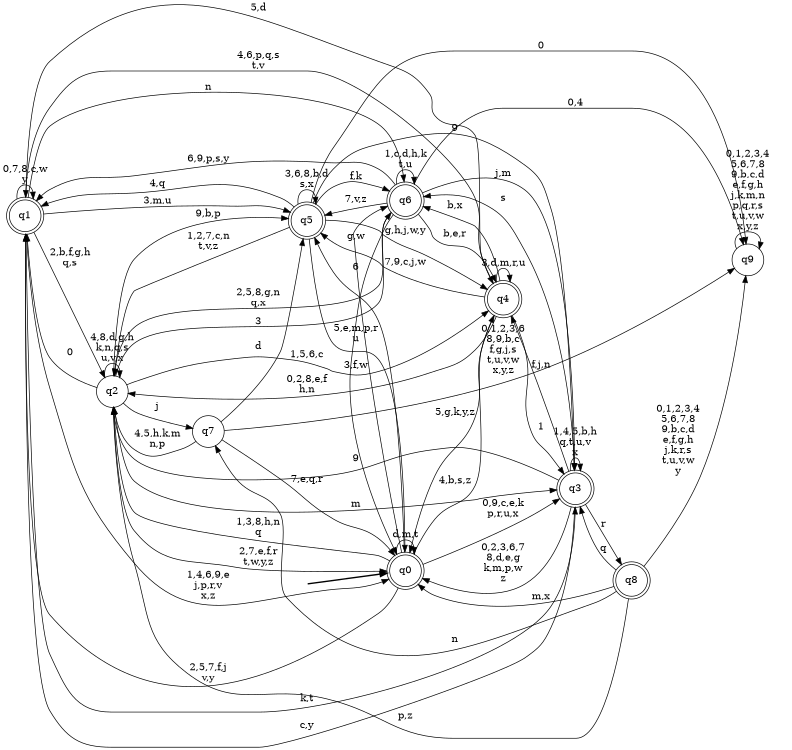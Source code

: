 digraph BlueStar {
__start0 [style = invis, shape = none, label = "", width = 0, height = 0];

rankdir=LR;
size="8,5";

s0 [style="rounded,filled", color="black", fillcolor="white" shape="doublecircle", label="q0"];
s1 [style="rounded,filled", color="black", fillcolor="white" shape="doublecircle", label="q1"];
s2 [style="filled", color="black", fillcolor="white" shape="circle", label="q2"];
s3 [style="rounded,filled", color="black", fillcolor="white" shape="doublecircle", label="q3"];
s4 [style="rounded,filled", color="black", fillcolor="white" shape="doublecircle", label="q4"];
s5 [style="rounded,filled", color="black", fillcolor="white" shape="doublecircle", label="q5"];
s6 [style="rounded,filled", color="black", fillcolor="white" shape="doublecircle", label="q6"];
s7 [style="filled", color="black", fillcolor="white" shape="circle", label="q7"];
s8 [style="rounded,filled", color="black", fillcolor="white" shape="doublecircle", label="q8"];
s9 [style="filled", color="black", fillcolor="white" shape="circle", label="q9"];
subgraph cluster_main { 
	graph [pad=".75", ranksep="0.15", nodesep="0.15"];
	 style=invis; 
	__start0 -> s0 [penwidth=2];
}
s0 -> s0 [label="d,m,t"];
s0 -> s1 [label="2,5,7,f,j\nv,y"];
s0 -> s2 [label="1,3,8,h,n\nq"];
s0 -> s3 [label="0,9,c,e,k\np,r,u,x"];
s0 -> s4 [label="4,b,s,z"];
s0 -> s5 [label="6"];
s0 -> s6 [label="g,w"];
s1 -> s0 [label="1,4,6,9,e\nj,p,r,v\nx,z"];
s1 -> s1 [label="0,7,8,c,w\ny"];
s1 -> s2 [label="2,b,f,g,h\nq,s"];
s1 -> s3 [label="k,t"];
s1 -> s4 [label="5,d"];
s1 -> s5 [label="3,m,u"];
s1 -> s6 [label="n"];
s2 -> s0 [label="2,7,e,f,r\nt,w,y,z"];
s2 -> s1 [label="0"];
s2 -> s2 [label="4,8,d,g,h\nk,n,q,s\nu,v,x"];
s2 -> s3 [label="m"];
s2 -> s4 [label="1,5,6,c"];
s2 -> s5 [label="9,b,p"];
s2 -> s6 [label="3"];
s2 -> s7 [label="j"];
s3 -> s0 [label="0,2,3,6,7\n8,d,e,g\nk,m,p,w\nz"];
s3 -> s1 [label="c,y"];
s3 -> s2 [label="9"];
s3 -> s3 [label="1,4,5,b,h\nq,t,u,v\nx"];
s3 -> s4 [label="f,j,n"];
s3 -> s6 [label="s"];
s3 -> s8 [label="r"];
s4 -> s0 [label="5,g,k,y,z"];
s4 -> s1 [label="4,6,p,q,s\nt,v"];
s4 -> s2 [label="0,2,8,e,f\nh,n"];
s4 -> s3 [label="1"];
s4 -> s4 [label="3,d,m,r,u"];
s4 -> s5 [label="7,9,c,j,w"];
s4 -> s6 [label="b,x"];
s5 -> s0 [label="5,e,m,p,r\nu"];
s5 -> s1 [label="4,q"];
s5 -> s2 [label="1,2,7,c,n\nt,v,z"];
s5 -> s3 [label="9"];
s5 -> s4 [label="g,h,j,w,y"];
s5 -> s5 [label="3,6,8,b,d\ns,x"];
s5 -> s6 [label="f,k"];
s5 -> s9 [label="0"];
s6 -> s0 [label="3,f,w"];
s6 -> s1 [label="6,9,p,s,y"];
s6 -> s2 [label="2,5,8,g,n\nq,x"];
s6 -> s3 [label="j,m"];
s6 -> s4 [label="b,e,r"];
s6 -> s5 [label="7,v,z"];
s6 -> s6 [label="1,c,d,h,k\nt,u"];
s6 -> s9 [label="0,4"];
s7 -> s0 [label="7,e,q,r"];
s7 -> s2 [label="4,5,h,k,m\nn,p"];
s7 -> s5 [label="d"];
s7 -> s9 [label="0,1,2,3,6\n8,9,b,c\nf,g,j,s\nt,u,v,w\nx,y,z"];
s8 -> s0 [label="m,x"];
s8 -> s2 [label="p,z"];
s8 -> s3 [label="q"];
s8 -> s7 [label="n"];
s8 -> s9 [label="0,1,2,3,4\n5,6,7,8\n9,b,c,d\ne,f,g,h\nj,k,r,s\nt,u,v,w\ny"];
s9 -> s9 [label="0,1,2,3,4\n5,6,7,8\n9,b,c,d\ne,f,g,h\nj,k,m,n\np,q,r,s\nt,u,v,w\nx,y,z"];

}